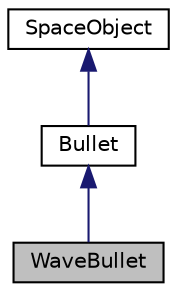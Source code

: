 digraph "WaveBullet"
{
  edge [fontname="Helvetica",fontsize="10",labelfontname="Helvetica",labelfontsize="10"];
  node [fontname="Helvetica",fontsize="10",shape=record];
  Node0 [label="WaveBullet",height=0.2,width=0.4,color="black", fillcolor="grey75", style="filled", fontcolor="black"];
  Node1 -> Node0 [dir="back",color="midnightblue",fontsize="10",style="solid",fontname="Helvetica"];
  Node1 [label="Bullet",height=0.2,width=0.4,color="black", fillcolor="white", style="filled",URL="$class_bullet.html"];
  Node2 -> Node1 [dir="back",color="midnightblue",fontsize="10",style="solid",fontname="Helvetica"];
  Node2 [label="SpaceObject",height=0.2,width=0.4,color="black", fillcolor="white", style="filled",URL="$class_space_object.html"];
}
